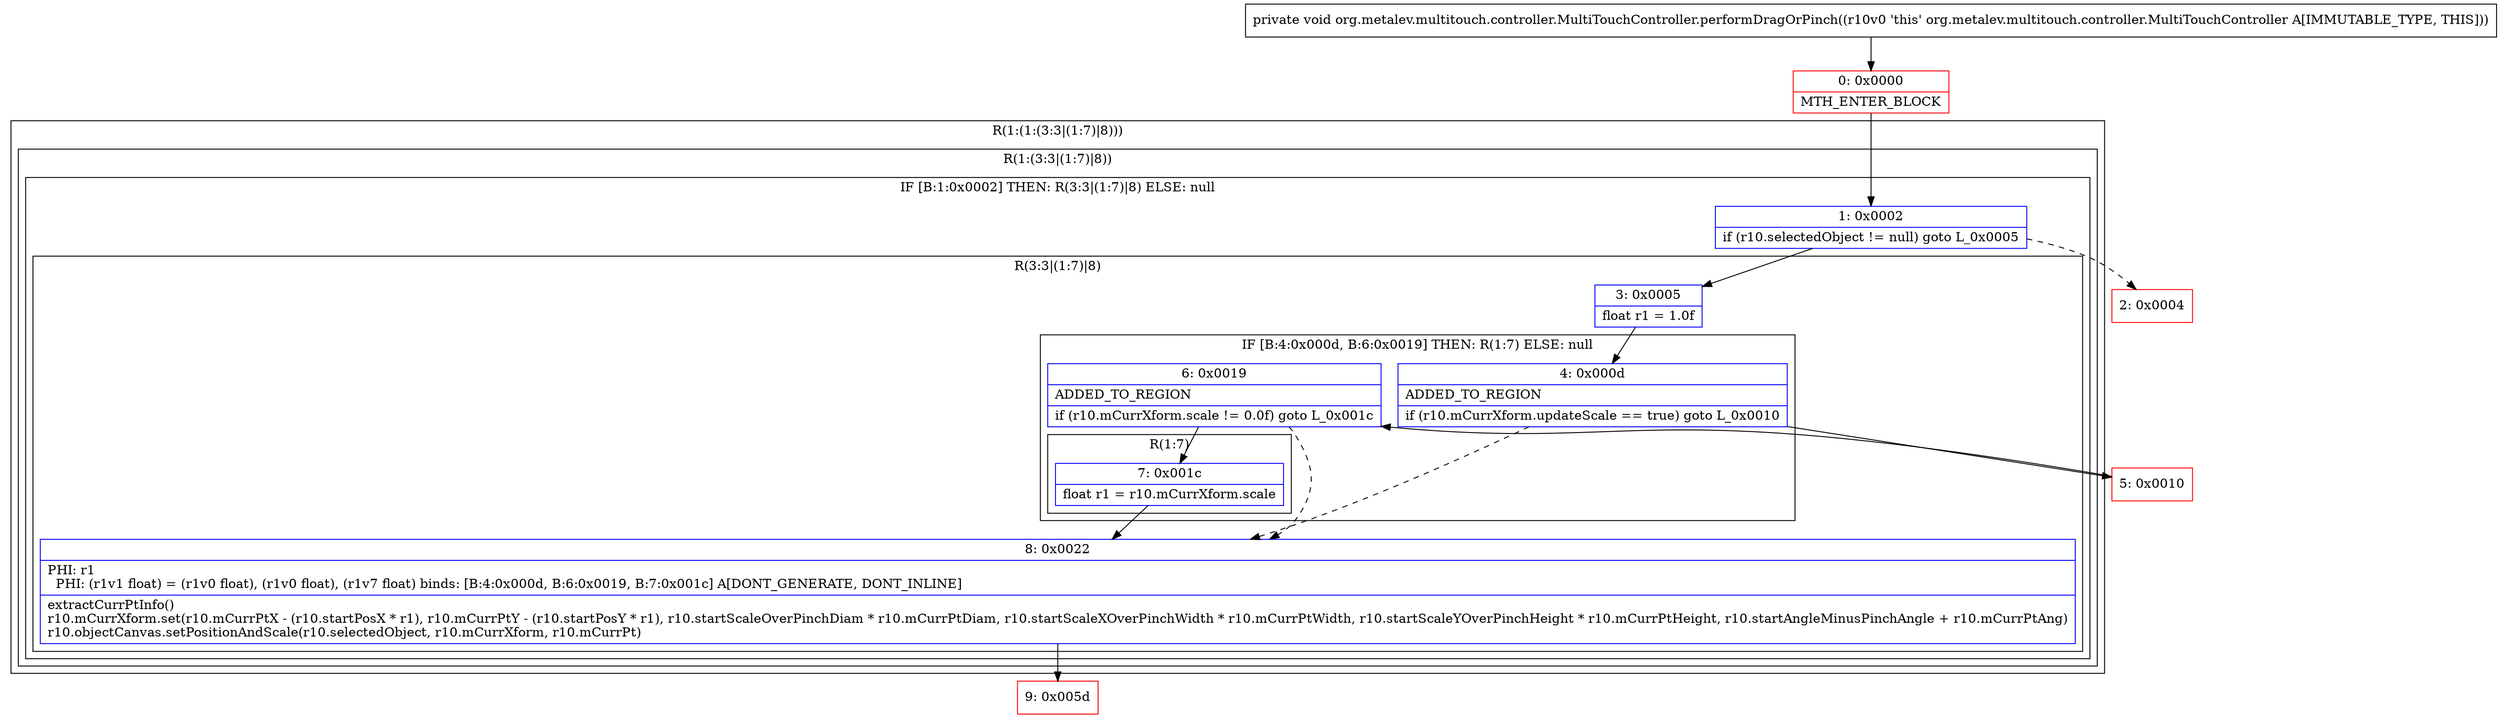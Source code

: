 digraph "CFG fororg.metalev.multitouch.controller.MultiTouchController.performDragOrPinch()V" {
subgraph cluster_Region_904140550 {
label = "R(1:(1:(3:3|(1:7)|8)))";
node [shape=record,color=blue];
subgraph cluster_Region_1675976160 {
label = "R(1:(3:3|(1:7)|8))";
node [shape=record,color=blue];
subgraph cluster_IfRegion_47281363 {
label = "IF [B:1:0x0002] THEN: R(3:3|(1:7)|8) ELSE: null";
node [shape=record,color=blue];
Node_1 [shape=record,label="{1\:\ 0x0002|if (r10.selectedObject != null) goto L_0x0005\l}"];
subgraph cluster_Region_74636385 {
label = "R(3:3|(1:7)|8)";
node [shape=record,color=blue];
Node_3 [shape=record,label="{3\:\ 0x0005|float r1 = 1.0f\l}"];
subgraph cluster_IfRegion_1234268122 {
label = "IF [B:4:0x000d, B:6:0x0019] THEN: R(1:7) ELSE: null";
node [shape=record,color=blue];
Node_4 [shape=record,label="{4\:\ 0x000d|ADDED_TO_REGION\l|if (r10.mCurrXform.updateScale == true) goto L_0x0010\l}"];
Node_6 [shape=record,label="{6\:\ 0x0019|ADDED_TO_REGION\l|if (r10.mCurrXform.scale != 0.0f) goto L_0x001c\l}"];
subgraph cluster_Region_1383708573 {
label = "R(1:7)";
node [shape=record,color=blue];
Node_7 [shape=record,label="{7\:\ 0x001c|float r1 = r10.mCurrXform.scale\l}"];
}
}
Node_8 [shape=record,label="{8\:\ 0x0022|PHI: r1 \l  PHI: (r1v1 float) = (r1v0 float), (r1v0 float), (r1v7 float) binds: [B:4:0x000d, B:6:0x0019, B:7:0x001c] A[DONT_GENERATE, DONT_INLINE]\l|extractCurrPtInfo()\lr10.mCurrXform.set(r10.mCurrPtX \- (r10.startPosX * r1), r10.mCurrPtY \- (r10.startPosY * r1), r10.startScaleOverPinchDiam * r10.mCurrPtDiam, r10.startScaleXOverPinchWidth * r10.mCurrPtWidth, r10.startScaleYOverPinchHeight * r10.mCurrPtHeight, r10.startAngleMinusPinchAngle + r10.mCurrPtAng)\lr10.objectCanvas.setPositionAndScale(r10.selectedObject, r10.mCurrXform, r10.mCurrPt)\l}"];
}
}
}
}
Node_0 [shape=record,color=red,label="{0\:\ 0x0000|MTH_ENTER_BLOCK\l}"];
Node_2 [shape=record,color=red,label="{2\:\ 0x0004}"];
Node_5 [shape=record,color=red,label="{5\:\ 0x0010}"];
Node_9 [shape=record,color=red,label="{9\:\ 0x005d}"];
MethodNode[shape=record,label="{private void org.metalev.multitouch.controller.MultiTouchController.performDragOrPinch((r10v0 'this' org.metalev.multitouch.controller.MultiTouchController A[IMMUTABLE_TYPE, THIS])) }"];
MethodNode -> Node_0;
Node_1 -> Node_2[style=dashed];
Node_1 -> Node_3;
Node_3 -> Node_4;
Node_4 -> Node_5;
Node_4 -> Node_8[style=dashed];
Node_6 -> Node_7;
Node_6 -> Node_8[style=dashed];
Node_7 -> Node_8;
Node_8 -> Node_9;
Node_0 -> Node_1;
Node_5 -> Node_6;
}

